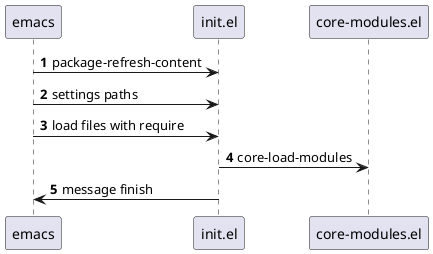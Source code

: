 @startuml
autonumber
emacs -> init.el : package-refresh-content
emacs -> init.el : settings paths
emacs -> init.el : load files with require
init.el -> "core-modules.el" : core-load-modules
init.el -> emacs : message finish
@enduml
